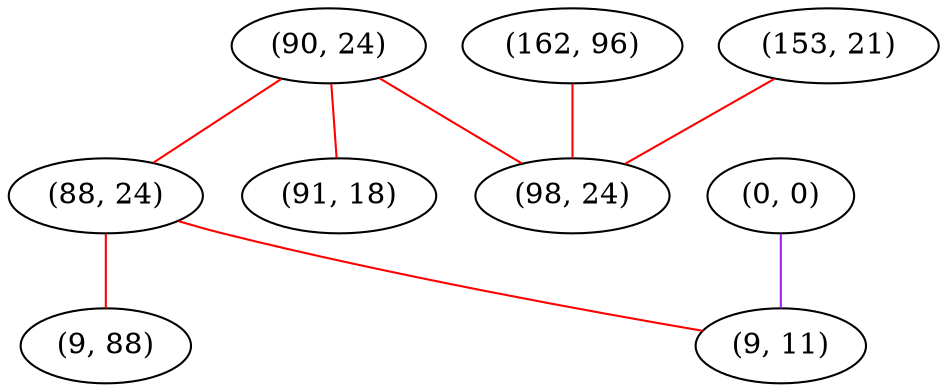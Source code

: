 graph "" {
"(90, 24)";
"(0, 0)";
"(88, 24)";
"(91, 18)";
"(162, 96)";
"(9, 11)";
"(153, 21)";
"(98, 24)";
"(9, 88)";
"(90, 24)" -- "(98, 24)"  [color=red, key=0, weight=1];
"(90, 24)" -- "(91, 18)"  [color=red, key=0, weight=1];
"(90, 24)" -- "(88, 24)"  [color=red, key=0, weight=1];
"(0, 0)" -- "(9, 11)"  [color=purple, key=0, weight=4];
"(88, 24)" -- "(9, 88)"  [color=red, key=0, weight=1];
"(88, 24)" -- "(9, 11)"  [color=red, key=0, weight=1];
"(162, 96)" -- "(98, 24)"  [color=red, key=0, weight=1];
"(153, 21)" -- "(98, 24)"  [color=red, key=0, weight=1];
}
